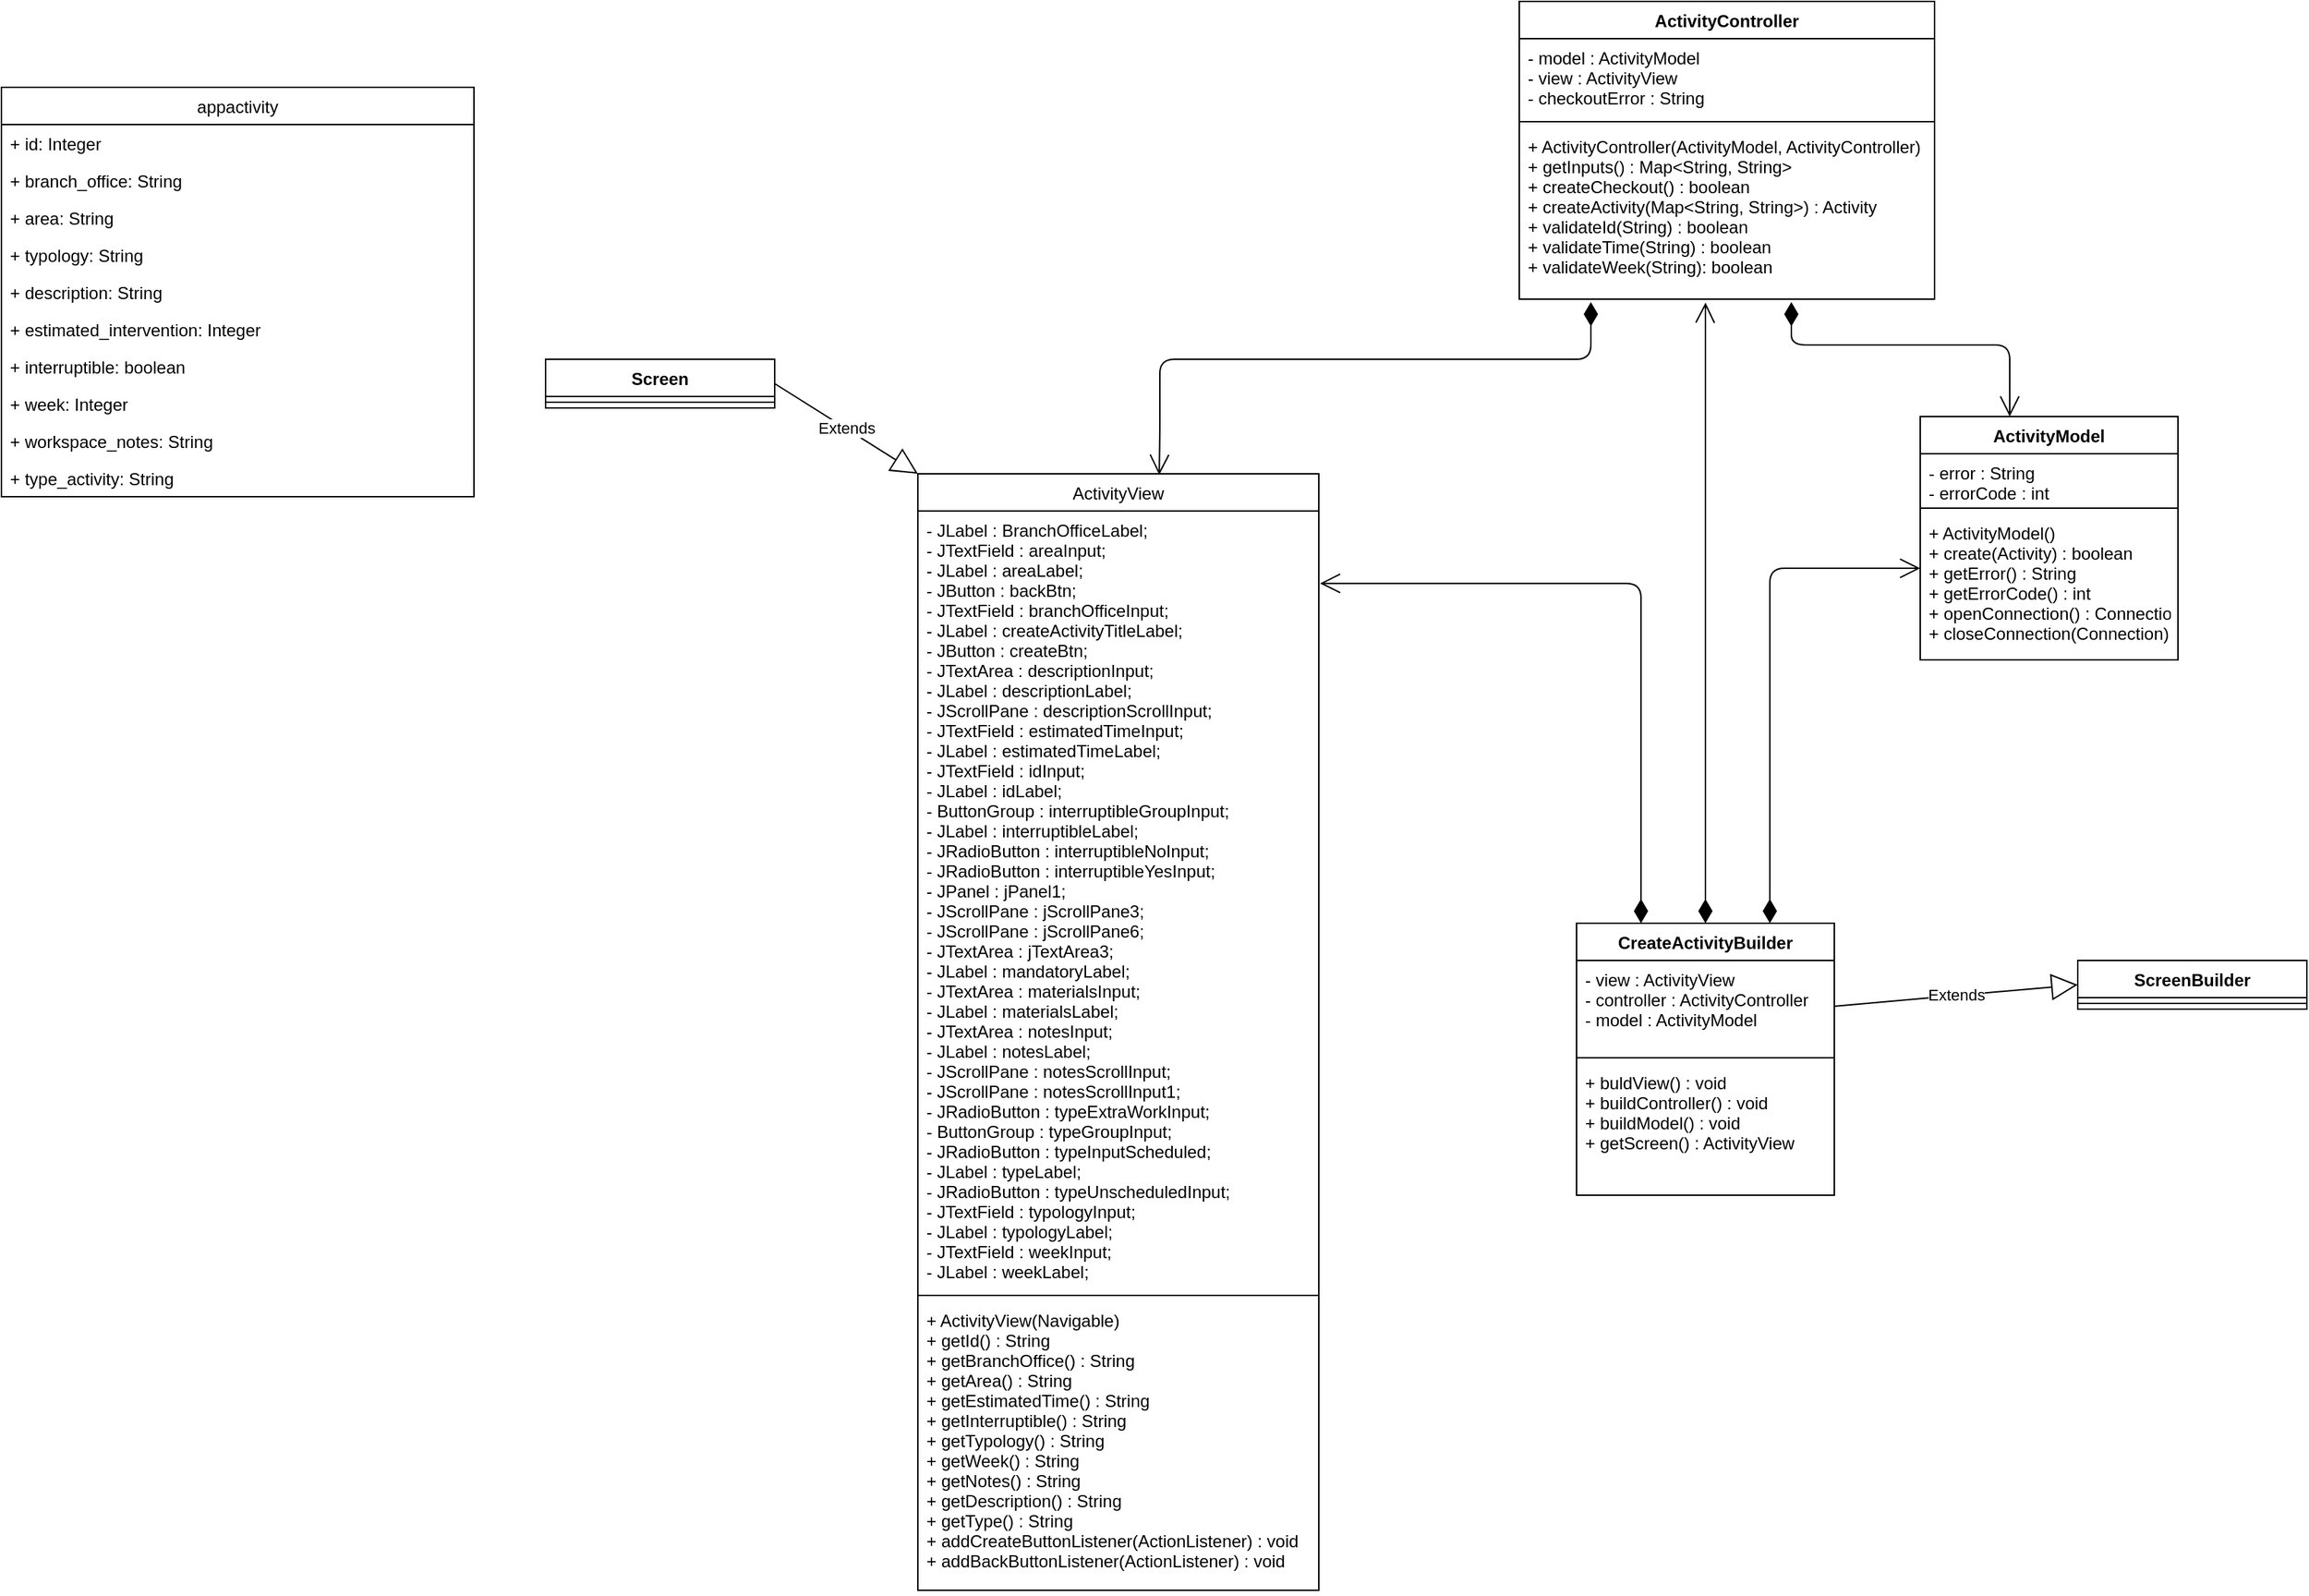 <mxfile version="13.11.0" type="device"><diagram id="C5RBs43oDa-KdzZeNtuy" name="Page-1"><mxGraphModel dx="1865" dy="556" grid="1" gridSize="10" guides="1" tooltips="1" connect="1" arrows="1" fold="1" page="1" pageScale="1" pageWidth="827" pageHeight="1169" math="0" shadow="0"><root><mxCell id="WIyWlLk6GJQsqaUBKTNV-0"/><mxCell id="WIyWlLk6GJQsqaUBKTNV-1" parent="WIyWlLk6GJQsqaUBKTNV-0"/><mxCell id="zkfFHV4jXpPFQw0GAbJ--13" value="ActivityView" style="swimlane;fontStyle=0;align=center;verticalAlign=top;childLayout=stackLayout;horizontal=1;startSize=26;horizontalStack=0;resizeParent=1;resizeLast=0;collapsible=1;marginBottom=0;rounded=0;shadow=0;strokeWidth=1;" parent="WIyWlLk6GJQsqaUBKTNV-1" vertex="1"><mxGeometry x="10" y="370" width="280" height="780" as="geometry"><mxRectangle x="340" y="380" width="170" height="26" as="alternateBounds"/></mxGeometry></mxCell><mxCell id="zkfFHV4jXpPFQw0GAbJ--14" value="- JLabel : BranchOfficeLabel;&#10;- JTextField : areaInput;&#10;- JLabel : areaLabel;&#10;- JButton : backBtn;&#10;- JTextField : branchOfficeInput;&#10;- JLabel : createActivityTitleLabel;&#10;- JButton : createBtn;&#10;- JTextArea : descriptionInput;&#10;- JLabel : descriptionLabel;&#10;- JScrollPane : descriptionScrollInput;&#10;- JTextField : estimatedTimeInput;&#10;- JLabel : estimatedTimeLabel;&#10;- JTextField : idInput;&#10;- JLabel : idLabel;&#10;- ButtonGroup : interruptibleGroupInput;&#10;- JLabel : interruptibleLabel;&#10;- JRadioButton : interruptibleNoInput;&#10;- JRadioButton : interruptibleYesInput;&#10;- JPanel : jPanel1;&#10;- JScrollPane : jScrollPane3;&#10;- JScrollPane : jScrollPane6;&#10;- JTextArea : jTextArea3;&#10;- JLabel : mandatoryLabel;&#10;- JTextArea : materialsInput;&#10;- JLabel : materialsLabel;&#10;- JTextArea : notesInput;&#10;- JLabel : notesLabel;&#10;- JScrollPane : notesScrollInput;&#10;- JScrollPane : notesScrollInput1;&#10;- JRadioButton : typeExtraWorkInput;&#10;- ButtonGroup : typeGroupInput;&#10;- JRadioButton : typeInputScheduled;&#10;- JLabel : typeLabel;&#10;- JRadioButton : typeUnscheduledInput;&#10;- JTextField : typologyInput;&#10;- JLabel : typologyLabel;&#10;- JTextField : weekInput;&#10;- JLabel : weekLabel;" style="text;align=left;verticalAlign=top;spacingLeft=4;spacingRight=4;overflow=hidden;rotatable=0;points=[[0,0.5],[1,0.5]];portConstraint=eastwest;" parent="zkfFHV4jXpPFQw0GAbJ--13" vertex="1"><mxGeometry y="26" width="280" height="544" as="geometry"/></mxCell><mxCell id="zkfFHV4jXpPFQw0GAbJ--15" value="" style="line;html=1;strokeWidth=1;align=left;verticalAlign=middle;spacingTop=-1;spacingLeft=3;spacingRight=3;rotatable=0;labelPosition=right;points=[];portConstraint=eastwest;" parent="zkfFHV4jXpPFQw0GAbJ--13" vertex="1"><mxGeometry y="570" width="280" height="8" as="geometry"/></mxCell><mxCell id="Wz4_g37fcyAy8jYF3Gbo-8" value="+ ActivityView(Navigable)&#10;+ getId() : String&#10;+ getBranchOffice() : String&#10;+ getArea() : String&#10;+ getEstimatedTime() : String&#10;+ getInterruptible() : String&#10;+ getTypology() : String&#10;+ getWeek() : String&#10;+ getNotes() : String&#10;+ getDescription() : String&#10;+ getType() : String&#10;+ addCreateButtonListener(ActionListener) : void&#10;+ addBackButtonListener(ActionListener) : void" style="text;align=left;verticalAlign=top;spacingLeft=4;spacingRight=4;overflow=hidden;rotatable=0;points=[[0,0.5],[1,0.5]];portConstraint=eastwest;" parent="zkfFHV4jXpPFQw0GAbJ--13" vertex="1"><mxGeometry y="578" width="280" height="202" as="geometry"/></mxCell><mxCell id="Wz4_g37fcyAy8jYF3Gbo-3" value="Screen" style="swimlane;fontStyle=1;align=center;verticalAlign=top;childLayout=stackLayout;horizontal=1;startSize=26;horizontalStack=0;resizeParent=1;resizeParentMax=0;resizeLast=0;collapsible=1;marginBottom=0;" parent="WIyWlLk6GJQsqaUBKTNV-1" vertex="1"><mxGeometry x="-250" y="290" width="160" height="34" as="geometry"/></mxCell><mxCell id="Wz4_g37fcyAy8jYF3Gbo-5" value="" style="line;strokeWidth=1;fillColor=none;align=left;verticalAlign=middle;spacingTop=-1;spacingLeft=3;spacingRight=3;rotatable=0;labelPosition=right;points=[];portConstraint=eastwest;" parent="Wz4_g37fcyAy8jYF3Gbo-3" vertex="1"><mxGeometry y="26" width="160" height="8" as="geometry"/></mxCell><mxCell id="ivoBhIMWz7xdRu2bVZwo-8" value="appactivity" style="swimlane;fontStyle=0;childLayout=stackLayout;horizontal=1;startSize=26;fillColor=none;horizontalStack=0;resizeParent=1;resizeParentMax=0;resizeLast=0;collapsible=1;marginBottom=0;" parent="WIyWlLk6GJQsqaUBKTNV-1" vertex="1"><mxGeometry x="-630" y="100" width="330" height="286" as="geometry"/></mxCell><mxCell id="ivoBhIMWz7xdRu2bVZwo-9" value="+ id: Integer" style="text;strokeColor=none;fillColor=none;align=left;verticalAlign=top;spacingLeft=4;spacingRight=4;overflow=hidden;rotatable=0;points=[[0,0.5],[1,0.5]];portConstraint=eastwest;" parent="ivoBhIMWz7xdRu2bVZwo-8" vertex="1"><mxGeometry y="26" width="330" height="26" as="geometry"/></mxCell><mxCell id="ivoBhIMWz7xdRu2bVZwo-10" value="+ branch_office: String" style="text;strokeColor=none;fillColor=none;align=left;verticalAlign=top;spacingLeft=4;spacingRight=4;overflow=hidden;rotatable=0;points=[[0,0.5],[1,0.5]];portConstraint=eastwest;" parent="ivoBhIMWz7xdRu2bVZwo-8" vertex="1"><mxGeometry y="52" width="330" height="26" as="geometry"/></mxCell><mxCell id="ivoBhIMWz7xdRu2bVZwo-13" value="+ area: String" style="text;strokeColor=none;fillColor=none;align=left;verticalAlign=top;spacingLeft=4;spacingRight=4;overflow=hidden;rotatable=0;points=[[0,0.5],[1,0.5]];portConstraint=eastwest;" parent="ivoBhIMWz7xdRu2bVZwo-8" vertex="1"><mxGeometry y="78" width="330" height="26" as="geometry"/></mxCell><mxCell id="ivoBhIMWz7xdRu2bVZwo-14" value="+ typology: String" style="text;strokeColor=none;fillColor=none;align=left;verticalAlign=top;spacingLeft=4;spacingRight=4;overflow=hidden;rotatable=0;points=[[0,0.5],[1,0.5]];portConstraint=eastwest;" parent="ivoBhIMWz7xdRu2bVZwo-8" vertex="1"><mxGeometry y="104" width="330" height="26" as="geometry"/></mxCell><mxCell id="ivoBhIMWz7xdRu2bVZwo-15" value="+ description: String" style="text;strokeColor=none;fillColor=none;align=left;verticalAlign=top;spacingLeft=4;spacingRight=4;overflow=hidden;rotatable=0;points=[[0,0.5],[1,0.5]];portConstraint=eastwest;" parent="ivoBhIMWz7xdRu2bVZwo-8" vertex="1"><mxGeometry y="130" width="330" height="26" as="geometry"/></mxCell><mxCell id="ivoBhIMWz7xdRu2bVZwo-17" value="+ estimated_intervention: Integer" style="text;strokeColor=none;fillColor=none;align=left;verticalAlign=top;spacingLeft=4;spacingRight=4;overflow=hidden;rotatable=0;points=[[0,0.5],[1,0.5]];portConstraint=eastwest;" parent="ivoBhIMWz7xdRu2bVZwo-8" vertex="1"><mxGeometry y="156" width="330" height="26" as="geometry"/></mxCell><mxCell id="ivoBhIMWz7xdRu2bVZwo-16" value="+ interruptible: boolean" style="text;strokeColor=none;fillColor=none;align=left;verticalAlign=top;spacingLeft=4;spacingRight=4;overflow=hidden;rotatable=0;points=[[0,0.5],[1,0.5]];portConstraint=eastwest;" parent="ivoBhIMWz7xdRu2bVZwo-8" vertex="1"><mxGeometry y="182" width="330" height="26" as="geometry"/></mxCell><mxCell id="ivoBhIMWz7xdRu2bVZwo-19" value="+ week: Integer" style="text;strokeColor=none;fillColor=none;align=left;verticalAlign=top;spacingLeft=4;spacingRight=4;overflow=hidden;rotatable=0;points=[[0,0.5],[1,0.5]];portConstraint=eastwest;" parent="ivoBhIMWz7xdRu2bVZwo-8" vertex="1"><mxGeometry y="208" width="330" height="26" as="geometry"/></mxCell><mxCell id="ivoBhIMWz7xdRu2bVZwo-18" value="+ workspace_notes: String" style="text;strokeColor=none;fillColor=none;align=left;verticalAlign=top;spacingLeft=4;spacingRight=4;overflow=hidden;rotatable=0;points=[[0,0.5],[1,0.5]];portConstraint=eastwest;" parent="ivoBhIMWz7xdRu2bVZwo-8" vertex="1"><mxGeometry y="234" width="330" height="26" as="geometry"/></mxCell><mxCell id="ivoBhIMWz7xdRu2bVZwo-11" value="+ type_activity: String" style="text;strokeColor=none;fillColor=none;align=left;verticalAlign=top;spacingLeft=4;spacingRight=4;overflow=hidden;rotatable=0;points=[[0,0.5],[1,0.5]];portConstraint=eastwest;" parent="ivoBhIMWz7xdRu2bVZwo-8" vertex="1"><mxGeometry y="260" width="330" height="26" as="geometry"/></mxCell><mxCell id="4I04osvah348bf0VaHlb-1" value="" style="endArrow=open;html=1;endSize=12;startArrow=diamondThin;startSize=14;startFill=1;edgeStyle=orthogonalEdgeStyle;align=left;verticalAlign=bottom;exitX=0.25;exitY=0;exitDx=0;exitDy=0;entryX=1;entryY=1;entryDx=0;entryDy=0;" parent="WIyWlLk6GJQsqaUBKTNV-1" edge="1"><mxGeometry x="-0.914" relative="1" as="geometry"><mxPoint x="620" y="250" as="sourcePoint"/><mxPoint x="772.5" y="330" as="targetPoint"/><Array as="points"><mxPoint x="620" y="280"/><mxPoint x="772" y="280"/></Array><mxPoint as="offset"/></mxGeometry></mxCell><mxCell id="4I04osvah348bf0VaHlb-2" value="" style="endArrow=open;html=1;endSize=12;startArrow=diamondThin;startSize=14;startFill=1;edgeStyle=orthogonalEdgeStyle;align=left;verticalAlign=bottom;exitX=0.602;exitY=0.001;exitDx=0;exitDy=0;exitPerimeter=0;entryX=0.602;entryY=0.001;entryDx=0;entryDy=0;entryPerimeter=0;" parent="WIyWlLk6GJQsqaUBKTNV-1" target="zkfFHV4jXpPFQw0GAbJ--13" edge="1"><mxGeometry x="-0.851" relative="1" as="geometry"><mxPoint x="480" y="250" as="sourcePoint"/><mxPoint x="180" y="360" as="targetPoint"/><Array as="points"><mxPoint x="480" y="290"/><mxPoint x="179" y="290"/><mxPoint x="179" y="340"/><mxPoint x="179" y="340"/></Array><mxPoint as="offset"/></mxGeometry></mxCell><mxCell id="4I04osvah348bf0VaHlb-8" value="CreateActivityBuilder" style="swimlane;fontStyle=1;align=center;verticalAlign=top;childLayout=stackLayout;horizontal=1;startSize=26;horizontalStack=0;resizeParent=1;resizeParentMax=0;resizeLast=0;collapsible=1;marginBottom=0;" parent="WIyWlLk6GJQsqaUBKTNV-1" vertex="1"><mxGeometry x="470" y="684" width="180" height="190" as="geometry"/></mxCell><mxCell id="4I04osvah348bf0VaHlb-9" value="- view : ActivityView&#10;- controller : ActivityController&#10;- model : ActivityModel" style="text;strokeColor=none;fillColor=none;align=left;verticalAlign=top;spacingLeft=4;spacingRight=4;overflow=hidden;rotatable=0;points=[[0,0.5],[1,0.5]];portConstraint=eastwest;" parent="4I04osvah348bf0VaHlb-8" vertex="1"><mxGeometry y="26" width="180" height="64" as="geometry"/></mxCell><mxCell id="4I04osvah348bf0VaHlb-10" value="" style="line;strokeWidth=1;fillColor=none;align=left;verticalAlign=middle;spacingTop=-1;spacingLeft=3;spacingRight=3;rotatable=0;labelPosition=right;points=[];portConstraint=eastwest;" parent="4I04osvah348bf0VaHlb-8" vertex="1"><mxGeometry y="90" width="180" height="8" as="geometry"/></mxCell><mxCell id="4I04osvah348bf0VaHlb-11" value="+ buldView() : void&#10;+ buildController() : void&#10;+ buildModel() : void&#10;+ getScreen() : ActivityView" style="text;strokeColor=none;fillColor=none;align=left;verticalAlign=top;spacingLeft=4;spacingRight=4;overflow=hidden;rotatable=0;points=[[0,0.5],[1,0.5]];portConstraint=eastwest;" parent="4I04osvah348bf0VaHlb-8" vertex="1"><mxGeometry y="98" width="180" height="92" as="geometry"/></mxCell><mxCell id="4I04osvah348bf0VaHlb-12" value="ScreenBuilder" style="swimlane;fontStyle=1;align=center;verticalAlign=top;childLayout=stackLayout;horizontal=1;startSize=26;horizontalStack=0;resizeParent=1;resizeParentMax=0;resizeLast=0;collapsible=1;marginBottom=0;" parent="WIyWlLk6GJQsqaUBKTNV-1" vertex="1"><mxGeometry x="820" y="710" width="160" height="34" as="geometry"/></mxCell><mxCell id="4I04osvah348bf0VaHlb-13" value="" style="line;strokeWidth=1;fillColor=none;align=left;verticalAlign=middle;spacingTop=-1;spacingLeft=3;spacingRight=3;rotatable=0;labelPosition=right;points=[];portConstraint=eastwest;" parent="4I04osvah348bf0VaHlb-12" vertex="1"><mxGeometry y="26" width="160" height="8" as="geometry"/></mxCell><mxCell id="4I04osvah348bf0VaHlb-16" value="" style="endArrow=open;html=1;endSize=12;startArrow=diamondThin;startSize=14;startFill=1;edgeStyle=orthogonalEdgeStyle;align=left;verticalAlign=bottom;exitX=0.5;exitY=0;exitDx=0;exitDy=0;entryX=0.667;entryY=1.004;entryDx=0;entryDy=0;entryPerimeter=0;" parent="WIyWlLk6GJQsqaUBKTNV-1" source="4I04osvah348bf0VaHlb-8" edge="1"><mxGeometry x="-0.851" relative="1" as="geometry"><mxPoint x="420.0" y="538.39" as="sourcePoint"/><mxPoint x="560.06" y="250.408" as="targetPoint"/><Array as="points"><mxPoint x="560" y="254"/><mxPoint x="560" y="254"/></Array><mxPoint as="offset"/></mxGeometry></mxCell><mxCell id="4I04osvah348bf0VaHlb-17" value="" style="endArrow=open;html=1;endSize=12;startArrow=diamondThin;startSize=14;startFill=1;edgeStyle=orthogonalEdgeStyle;align=left;verticalAlign=bottom;entryX=0;entryY=0.373;entryDx=0;entryDy=0;exitX=0.75;exitY=0;exitDx=0;exitDy=0;entryPerimeter=0;" parent="WIyWlLk6GJQsqaUBKTNV-1" source="4I04osvah348bf0VaHlb-8" target="szmT2GcIxOCeWR46c-vi-7" edge="1"><mxGeometry x="-0.851" relative="1" as="geometry"><mxPoint x="188.56" y="380.78" as="sourcePoint"/><mxPoint x="698.26" y="415.792" as="targetPoint"/><Array as="points"><mxPoint x="605" y="436"/></Array><mxPoint as="offset"/></mxGeometry></mxCell><mxCell id="4I04osvah348bf0VaHlb-18" value="" style="endArrow=open;html=1;endSize=12;startArrow=diamondThin;startSize=14;startFill=1;edgeStyle=orthogonalEdgeStyle;align=left;verticalAlign=bottom;entryX=1.003;entryY=0.093;entryDx=0;entryDy=0;exitX=0.25;exitY=0;exitDx=0;exitDy=0;entryPerimeter=0;" parent="WIyWlLk6GJQsqaUBKTNV-1" source="4I04osvah348bf0VaHlb-8" target="zkfFHV4jXpPFQw0GAbJ--14" edge="1"><mxGeometry x="-0.851" relative="1" as="geometry"><mxPoint x="615" y="694" as="sourcePoint"/><mxPoint x="708.32" y="446.272" as="targetPoint"/><Array as="points"><mxPoint x="515" y="447"/></Array><mxPoint as="offset"/></mxGeometry></mxCell><mxCell id="4I04osvah348bf0VaHlb-19" value="Extends" style="endArrow=block;endSize=16;endFill=0;html=1;exitX=1;exitY=0.5;exitDx=0;exitDy=0;entryX=0;entryY=0.5;entryDx=0;entryDy=0;" parent="WIyWlLk6GJQsqaUBKTNV-1" source="4I04osvah348bf0VaHlb-9" target="4I04osvah348bf0VaHlb-12" edge="1"><mxGeometry width="160" relative="1" as="geometry"><mxPoint x="750" y="770" as="sourcePoint"/><mxPoint x="910" y="770" as="targetPoint"/></mxGeometry></mxCell><mxCell id="4I04osvah348bf0VaHlb-20" value="Extends" style="endArrow=block;endSize=16;endFill=0;html=1;exitX=1;exitY=0.5;exitDx=0;exitDy=0;entryX=0;entryY=0;entryDx=0;entryDy=0;" parent="WIyWlLk6GJQsqaUBKTNV-1" source="Wz4_g37fcyAy8jYF3Gbo-3" target="zkfFHV4jXpPFQw0GAbJ--13" edge="1"><mxGeometry width="160" relative="1" as="geometry"><mxPoint x="-70" y="380" as="sourcePoint"/><mxPoint x="90" y="380" as="targetPoint"/></mxGeometry></mxCell><mxCell id="szmT2GcIxOCeWR46c-vi-0" value="ActivityController" style="swimlane;fontStyle=1;align=center;verticalAlign=top;childLayout=stackLayout;horizontal=1;startSize=26;horizontalStack=0;resizeParent=1;resizeLast=0;collapsible=1;marginBottom=0;rounded=0;shadow=0;strokeWidth=1;" parent="WIyWlLk6GJQsqaUBKTNV-1" vertex="1"><mxGeometry x="430" y="40" width="290" height="208" as="geometry"><mxRectangle x="220" y="120" width="160" height="26" as="alternateBounds"/></mxGeometry></mxCell><mxCell id="szmT2GcIxOCeWR46c-vi-1" value="- model : ActivityModel&#10;- view : ActivityView&#10;- checkoutError : String" style="text;align=left;verticalAlign=top;spacingLeft=4;spacingRight=4;overflow=hidden;rotatable=0;points=[[0,0.5],[1,0.5]];portConstraint=eastwest;" parent="szmT2GcIxOCeWR46c-vi-0" vertex="1"><mxGeometry y="26" width="290" height="54" as="geometry"/></mxCell><mxCell id="szmT2GcIxOCeWR46c-vi-2" value="" style="line;html=1;strokeWidth=1;align=left;verticalAlign=middle;spacingTop=-1;spacingLeft=3;spacingRight=3;rotatable=0;labelPosition=right;points=[];portConstraint=eastwest;" parent="szmT2GcIxOCeWR46c-vi-0" vertex="1"><mxGeometry y="80" width="290" height="8" as="geometry"/></mxCell><mxCell id="szmT2GcIxOCeWR46c-vi-3" value="+ ActivityController(ActivityModel, ActivityController)&#10;+ getInputs() : Map&lt;String, String&gt;&#10;+ createCheckout() : boolean&#10;+ createActivity(Map&lt;String, String&gt;) : Activity&#10;+ validateId(String) : boolean&#10;+ validateTime(String) : boolean&#10;+ validateWeek(String): boolean" style="text;align=left;verticalAlign=top;spacingLeft=4;spacingRight=4;overflow=hidden;rotatable=0;points=[[0,0.5],[1,0.5]];portConstraint=eastwest;" parent="szmT2GcIxOCeWR46c-vi-0" vertex="1"><mxGeometry y="88" width="290" height="120" as="geometry"/></mxCell><mxCell id="szmT2GcIxOCeWR46c-vi-4" value="ActivityModel" style="swimlane;fontStyle=1;align=center;verticalAlign=top;childLayout=stackLayout;horizontal=1;startSize=26;horizontalStack=0;resizeParent=1;resizeLast=0;collapsible=1;marginBottom=0;rounded=0;shadow=0;strokeWidth=1;" parent="WIyWlLk6GJQsqaUBKTNV-1" vertex="1"><mxGeometry x="710" y="330" width="180" height="170" as="geometry"><mxRectangle x="130" y="380" width="160" height="26" as="alternateBounds"/></mxGeometry></mxCell><mxCell id="szmT2GcIxOCeWR46c-vi-5" value="- error : String&#10;- errorCode : int" style="text;align=left;verticalAlign=top;spacingLeft=4;spacingRight=4;overflow=hidden;rotatable=0;points=[[0,0.5],[1,0.5]];portConstraint=eastwest;" parent="szmT2GcIxOCeWR46c-vi-4" vertex="1"><mxGeometry y="26" width="180" height="34" as="geometry"/></mxCell><mxCell id="szmT2GcIxOCeWR46c-vi-6" value="" style="line;html=1;strokeWidth=1;align=left;verticalAlign=middle;spacingTop=-1;spacingLeft=3;spacingRight=3;rotatable=0;labelPosition=right;points=[];portConstraint=eastwest;" parent="szmT2GcIxOCeWR46c-vi-4" vertex="1"><mxGeometry y="60" width="180" height="8" as="geometry"/></mxCell><mxCell id="szmT2GcIxOCeWR46c-vi-7" value="+ ActivityModel()&#10;+ create(Activity) : boolean&#10;+ getError() : String&#10;+ getErrorCode() : int&#10;+ openConnection() : Connection&#10;+ closeConnection(Connection) : void" style="text;align=left;verticalAlign=top;spacingLeft=4;spacingRight=4;overflow=hidden;rotatable=0;points=[[0,0.5],[1,0.5]];portConstraint=eastwest;fontStyle=0" parent="szmT2GcIxOCeWR46c-vi-4" vertex="1"><mxGeometry y="68" width="180" height="102" as="geometry"/></mxCell></root></mxGraphModel></diagram></mxfile>